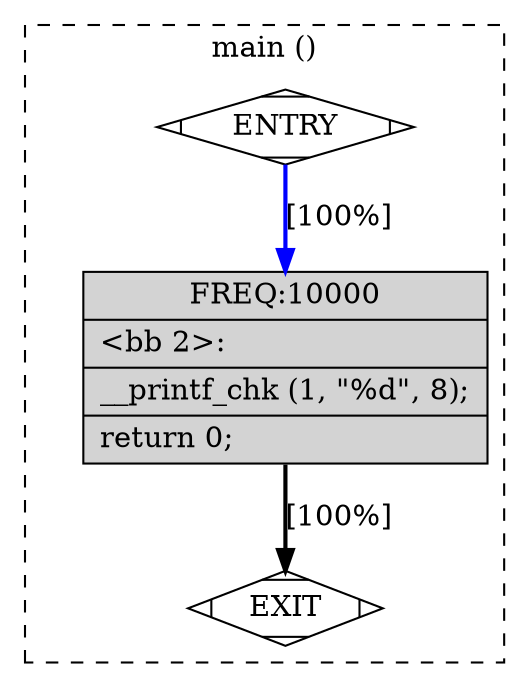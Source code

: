 digraph "pointer.c.103t.vrp1" {
overlap=false;
subgraph "cluster_main" {
	style="dashed";
	color="black";
	label="main ()";
	fn_23_basic_block_0 [shape=Mdiamond,style=filled,fillcolor=white,label="ENTRY"];

	fn_23_basic_block_1 [shape=Mdiamond,style=filled,fillcolor=white,label="EXIT"];

	fn_23_basic_block_2 [shape=record,style=filled,fillcolor=lightgrey,label="{ FREQ:10000 |\<bb\ 2\>:\l\
|__printf_chk\ (1,\ \"%d\",\ 8);\l\
|return\ 0;\l\
}"];

	fn_23_basic_block_0:s -> fn_23_basic_block_2:n [style="solid,bold",color=blue,weight=100,constraint=true, label="[100%]"];
	fn_23_basic_block_2:s -> fn_23_basic_block_1:n [style="solid,bold",color=black,weight=10,constraint=true, label="[100%]"];
	fn_23_basic_block_0:s -> fn_23_basic_block_1:n [style="invis",constraint=true];
}
}
